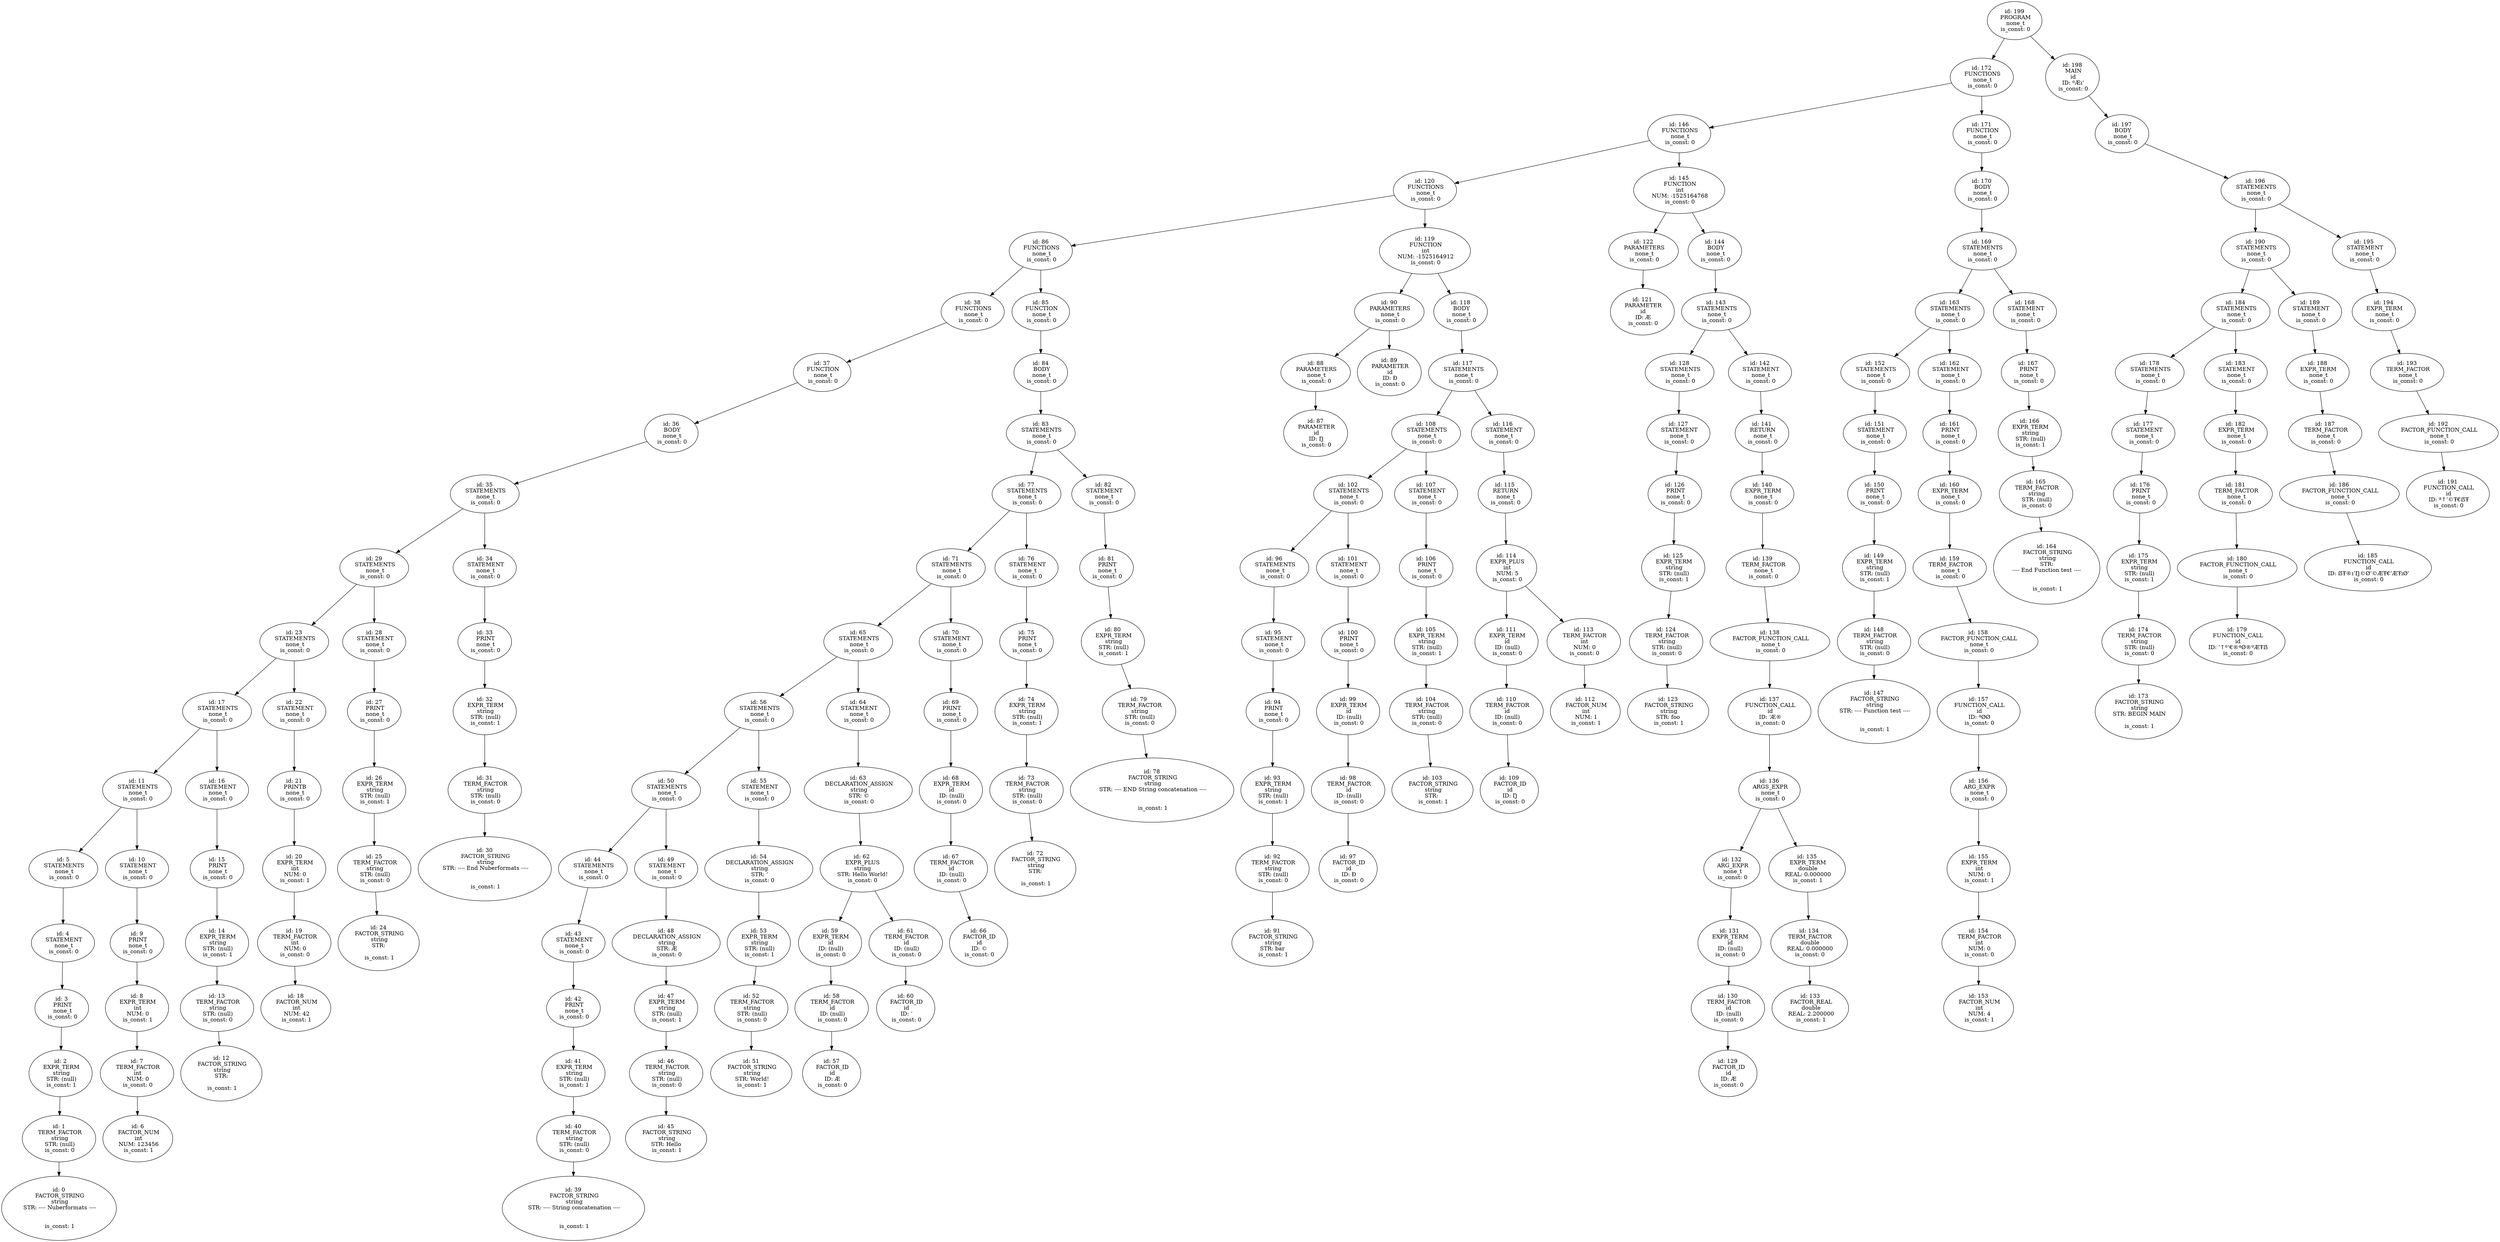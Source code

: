 digraph ast {
n199 [label="id: 199
 PROGRAM
 none_t
 is_const: 0"];
n199 -> n172;
n172 [label="id: 172
 FUNCTIONS
 none_t
 is_const: 0"];
n172 -> n146;
n146 [label="id: 146
 FUNCTIONS
 none_t
 is_const: 0"];
n146 -> n120;
n120 [label="id: 120
 FUNCTIONS
 none_t
 is_const: 0"];
n120 -> n86;
n86 [label="id: 86
 FUNCTIONS
 none_t
 is_const: 0"];
n86 -> n38;
n38 [label="id: 38
 FUNCTIONS
 none_t
 is_const: 0"];
n38 -> n37;
n37 [label="id: 37
 FUNCTION
 none_t
 is_const: 0"];
n37 -> n36;
n36 [label="id: 36
 BODY
 none_t
 is_const: 0"];
n36 -> n35;
n35 [label="id: 35
 STATEMENTS
 none_t
 is_const: 0"];
n35 -> n29;
n29 [label="id: 29
 STATEMENTS
 none_t
 is_const: 0"];
n29 -> n23;
n23 [label="id: 23
 STATEMENTS
 none_t
 is_const: 0"];
n23 -> n17;
n17 [label="id: 17
 STATEMENTS
 none_t
 is_const: 0"];
n17 -> n11;
n11 [label="id: 11
 STATEMENTS
 none_t
 is_const: 0"];
n11 -> n5;
n5 [label="id: 5
 STATEMENTS
 none_t
 is_const: 0"];
n5 -> n4;
n4 [label="id: 4
 STATEMENT
 none_t
 is_const: 0"];
n4 -> n3;
n3 [label="id: 3
 PRINT
 none_t
 is_const: 0"];
n3 -> n2;
n2 [label="id: 2
 EXPR_TERM
 string
 STR: (null)
 is_const: 1"];
n2 -> n1;
n1 [label="id: 1
 TERM_FACTOR
 string
 STR: (null)
 is_const: 0"];
n1 -> n0;
n0 [label="id: 0
 FACTOR_STRING
 string
 STR: ---- Nuberformats ----


 is_const: 1"];
n11 -> n10;
n10 [label="id: 10
 STATEMENT
 none_t
 is_const: 0"];
n10 -> n9;
n9 [label="id: 9
 PRINT
 none_t
 is_const: 0"];
n9 -> n8;
n8 [label="id: 8
 EXPR_TERM
 int
 NUM: 0
 is_const: 1"];
n8 -> n7;
n7 [label="id: 7
 TERM_FACTOR
 int
 NUM: 0
 is_const: 0"];
n7 -> n6;
n6 [label="id: 6
 FACTOR_NUM
 int
 NUM: 123456
 is_const: 1"];
n17 -> n16;
n16 [label="id: 16
 STATEMENT
 none_t
 is_const: 0"];
n16 -> n15;
n15 [label="id: 15
 PRINT
 none_t
 is_const: 0"];
n15 -> n14;
n14 [label="id: 14
 EXPR_TERM
 string
 STR: (null)
 is_const: 1"];
n14 -> n13;
n13 [label="id: 13
 TERM_FACTOR
 string
 STR: (null)
 is_const: 0"];
n13 -> n12;
n12 [label="id: 12
 FACTOR_STRING
 string
 STR: 

 is_const: 1"];
n23 -> n22;
n22 [label="id: 22
 STATEMENT
 none_t
 is_const: 0"];
n22 -> n21;
n21 [label="id: 21
 PRINTB
 none_t
 is_const: 0"];
n21 -> n20;
n20 [label="id: 20
 EXPR_TERM
 int
 NUM: 0
 is_const: 1"];
n20 -> n19;
n19 [label="id: 19
 TERM_FACTOR
 int
 NUM: 0
 is_const: 0"];
n19 -> n18;
n18 [label="id: 18
 FACTOR_NUM
 int
 NUM: 42
 is_const: 1"];
n29 -> n28;
n28 [label="id: 28
 STATEMENT
 none_t
 is_const: 0"];
n28 -> n27;
n27 [label="id: 27
 PRINT
 none_t
 is_const: 0"];
n27 -> n26;
n26 [label="id: 26
 EXPR_TERM
 string
 STR: (null)
 is_const: 1"];
n26 -> n25;
n25 [label="id: 25
 TERM_FACTOR
 string
 STR: (null)
 is_const: 0"];
n25 -> n24;
n24 [label="id: 24
 FACTOR_STRING
 string
 STR: 

 is_const: 1"];
n35 -> n34;
n34 [label="id: 34
 STATEMENT
 none_t
 is_const: 0"];
n34 -> n33;
n33 [label="id: 33
 PRINT
 none_t
 is_const: 0"];
n33 -> n32;
n32 [label="id: 32
 EXPR_TERM
 string
 STR: (null)
 is_const: 1"];
n32 -> n31;
n31 [label="id: 31
 TERM_FACTOR
 string
 STR: (null)
 is_const: 0"];
n31 -> n30;
n30 [label="id: 30
 FACTOR_STRING
 string
 STR: ---- End Nuberformats ----


 is_const: 1"];
n86 -> n85;
n85 [label="id: 85
 FUNCTION
 none_t
 is_const: 0"];
n85 -> n84;
n84 [label="id: 84
 BODY
 none_t
 is_const: 0"];
n84 -> n83;
n83 [label="id: 83
 STATEMENTS
 none_t
 is_const: 0"];
n83 -> n77;
n77 [label="id: 77
 STATEMENTS
 none_t
 is_const: 0"];
n77 -> n71;
n71 [label="id: 71
 STATEMENTS
 none_t
 is_const: 0"];
n71 -> n65;
n65 [label="id: 65
 STATEMENTS
 none_t
 is_const: 0"];
n65 -> n56;
n56 [label="id: 56
 STATEMENTS
 none_t
 is_const: 0"];
n56 -> n50;
n50 [label="id: 50
 STATEMENTS
 none_t
 is_const: 0"];
n50 -> n44;
n44 [label="id: 44
 STATEMENTS
 none_t
 is_const: 0"];
n44 -> n43;
n43 [label="id: 43
 STATEMENT
 none_t
 is_const: 0"];
n43 -> n42;
n42 [label="id: 42
 PRINT
 none_t
 is_const: 0"];
n42 -> n41;
n41 [label="id: 41
 EXPR_TERM
 string
 STR: (null)
 is_const: 1"];
n41 -> n40;
n40 [label="id: 40
 TERM_FACTOR
 string
 STR: (null)
 is_const: 0"];
n40 -> n39;
n39 [label="id: 39
 FACTOR_STRING
 string
 STR: ---- String concatenation ----


 is_const: 1"];
n50 -> n49;
n49 [label="id: 49
 STATEMENT
 none_t
 is_const: 0"];
n49 -> n48;
n48 [label="id: 48
 DECLARATION_ASSIGN
 string
 STR: Æ
 is_const: 0"];
n48 -> n47;
n47 [label="id: 47
 EXPR_TERM
 string
 STR: (null)
 is_const: 1"];
n47 -> n46;
n46 [label="id: 46
 TERM_FACTOR
 string
 STR: (null)
 is_const: 0"];
n46 -> n45;
n45 [label="id: 45
 FACTOR_STRING
 string
 STR: Hello 
 is_const: 1"];
n56 -> n55;
n55 [label="id: 55
 STATEMENT
 none_t
 is_const: 0"];
n55 -> n54;
n54 [label="id: 54
 DECLARATION_ASSIGN
 string
 STR: ‘
 is_const: 0"];
n54 -> n53;
n53 [label="id: 53
 EXPR_TERM
 string
 STR: (null)
 is_const: 1"];
n53 -> n52;
n52 [label="id: 52
 TERM_FACTOR
 string
 STR: (null)
 is_const: 0"];
n52 -> n51;
n51 [label="id: 51
 FACTOR_STRING
 string
 STR: World!
 is_const: 1"];
n65 -> n64;
n64 [label="id: 64
 STATEMENT
 none_t
 is_const: 0"];
n64 -> n63;
n63 [label="id: 63
 DECLARATION_ASSIGN
 string
 STR: ©
 is_const: 0"];
n63 -> n62;
n62 [label="id: 62
 EXPR_PLUS
 string
 STR: Hello World!
 is_const: 0"];
n62 -> n59;
n59 [label="id: 59
 EXPR_TERM
 id
 ID: (null)
 is_const: 0"];
n59 -> n58;
n58 [label="id: 58
 TERM_FACTOR
 id
 ID: (null)
 is_const: 0"];
n58 -> n57;
n57 [label="id: 57
 FACTOR_ID
 id
 ID: Æ
 is_const: 0"];
n62 -> n61;
n61 [label="id: 61
 TERM_FACTOR
 id
 ID: (null)
 is_const: 0"];
n61 -> n60;
n60 [label="id: 60
 FACTOR_ID
 id
 ID: ‘
 is_const: 0"];
n71 -> n70;
n70 [label="id: 70
 STATEMENT
 none_t
 is_const: 0"];
n70 -> n69;
n69 [label="id: 69
 PRINT
 none_t
 is_const: 0"];
n69 -> n68;
n68 [label="id: 68
 EXPR_TERM
 id
 ID: (null)
 is_const: 0"];
n68 -> n67;
n67 [label="id: 67
 TERM_FACTOR
 id
 ID: (null)
 is_const: 0"];
n67 -> n66;
n66 [label="id: 66
 FACTOR_ID
 id
 ID: ©
 is_const: 0"];
n77 -> n76;
n76 [label="id: 76
 STATEMENT
 none_t
 is_const: 0"];
n76 -> n75;
n75 [label="id: 75
 PRINT
 none_t
 is_const: 0"];
n75 -> n74;
n74 [label="id: 74
 EXPR_TERM
 string
 STR: (null)
 is_const: 1"];
n74 -> n73;
n73 [label="id: 73
 TERM_FACTOR
 string
 STR: (null)
 is_const: 0"];
n73 -> n72;
n72 [label="id: 72
 FACTOR_STRING
 string
 STR: 

 is_const: 1"];
n83 -> n82;
n82 [label="id: 82
 STATEMENT
 none_t
 is_const: 0"];
n82 -> n81;
n81 [label="id: 81
 PRINT
 none_t
 is_const: 0"];
n81 -> n80;
n80 [label="id: 80
 EXPR_TERM
 string
 STR: (null)
 is_const: 1"];
n80 -> n79;
n79 [label="id: 79
 TERM_FACTOR
 string
 STR: (null)
 is_const: 0"];
n79 -> n78;
n78 [label="id: 78
 FACTOR_STRING
 string
 STR: ---- END String concatenation ----


 is_const: 1"];
n120 -> n119;
n119 [label="id: 119
 FUNCTION
 int
 NUM: -1525164912
 is_const: 0"];
n119 -> n90;
n90 [label="id: 90
 PARAMETERS
 none_t
 is_const: 0"];
n90 -> n88;
n88 [label="id: 88
 PARAMETERS
 none_t
 is_const: 0"];
n88 -> n87;
n87 [label="id: 87
 PARAMETER
 id
 ID: Ŋ
 is_const: 0"];
n90 -> n89;
n89 [label="id: 89
 PARAMETER
 id
 ID: Ð
 is_const: 0"];
n119 -> n118;
n118 [label="id: 118
 BODY
 none_t
 is_const: 0"];
n118 -> n117;
n117 [label="id: 117
 STATEMENTS
 none_t
 is_const: 0"];
n117 -> n108;
n108 [label="id: 108
 STATEMENTS
 none_t
 is_const: 0"];
n108 -> n102;
n102 [label="id: 102
 STATEMENTS
 none_t
 is_const: 0"];
n102 -> n96;
n96 [label="id: 96
 STATEMENTS
 none_t
 is_const: 0"];
n96 -> n95;
n95 [label="id: 95
 STATEMENT
 none_t
 is_const: 0"];
n95 -> n94;
n94 [label="id: 94
 PRINT
 none_t
 is_const: 0"];
n94 -> n93;
n93 [label="id: 93
 EXPR_TERM
 string
 STR: (null)
 is_const: 1"];
n93 -> n92;
n92 [label="id: 92
 TERM_FACTOR
 string
 STR: (null)
 is_const: 0"];
n92 -> n91;
n91 [label="id: 91
 FACTOR_STRING
 string
 STR: bar 
 is_const: 1"];
n102 -> n101;
n101 [label="id: 101
 STATEMENT
 none_t
 is_const: 0"];
n101 -> n100;
n100 [label="id: 100
 PRINT
 none_t
 is_const: 0"];
n100 -> n99;
n99 [label="id: 99
 EXPR_TERM
 id
 ID: (null)
 is_const: 0"];
n99 -> n98;
n98 [label="id: 98
 TERM_FACTOR
 id
 ID: (null)
 is_const: 0"];
n98 -> n97;
n97 [label="id: 97
 FACTOR_ID
 id
 ID: Ð
 is_const: 0"];
n108 -> n107;
n107 [label="id: 107
 STATEMENT
 none_t
 is_const: 0"];
n107 -> n106;
n106 [label="id: 106
 PRINT
 none_t
 is_const: 0"];
n106 -> n105;
n105 [label="id: 105
 EXPR_TERM
 string
 STR: (null)
 is_const: 1"];
n105 -> n104;
n104 [label="id: 104
 TERM_FACTOR
 string
 STR: (null)
 is_const: 0"];
n104 -> n103;
n103 [label="id: 103
 FACTOR_STRING
 string
 STR:  
 is_const: 1"];
n117 -> n116;
n116 [label="id: 116
 STATEMENT
 none_t
 is_const: 0"];
n116 -> n115;
n115 [label="id: 115
 RETURN
 none_t
 is_const: 0"];
n115 -> n114;
n114 [label="id: 114
 EXPR_PLUS
 int
 NUM: 5
 is_const: 0"];
n114 -> n111;
n111 [label="id: 111
 EXPR_TERM
 id
 ID: (null)
 is_const: 0"];
n111 -> n110;
n110 [label="id: 110
 TERM_FACTOR
 id
 ID: (null)
 is_const: 0"];
n110 -> n109;
n109 [label="id: 109
 FACTOR_ID
 id
 ID: Ŋ
 is_const: 0"];
n114 -> n113;
n113 [label="id: 113
 TERM_FACTOR
 int
 NUM: 0
 is_const: 0"];
n113 -> n112;
n112 [label="id: 112
 FACTOR_NUM
 int
 NUM: 1
 is_const: 1"];
n146 -> n145;
n145 [label="id: 145
 FUNCTION
 int
 NUM: -1525164768
 is_const: 0"];
n145 -> n122;
n122 [label="id: 122
 PARAMETERS
 none_t
 is_const: 0"];
n122 -> n121;
n121 [label="id: 121
 PARAMETER
 id
 ID: Æ
 is_const: 0"];
n145 -> n144;
n144 [label="id: 144
 BODY
 none_t
 is_const: 0"];
n144 -> n143;
n143 [label="id: 143
 STATEMENTS
 none_t
 is_const: 0"];
n143 -> n128;
n128 [label="id: 128
 STATEMENTS
 none_t
 is_const: 0"];
n128 -> n127;
n127 [label="id: 127
 STATEMENT
 none_t
 is_const: 0"];
n127 -> n126;
n126 [label="id: 126
 PRINT
 none_t
 is_const: 0"];
n126 -> n125;
n125 [label="id: 125
 EXPR_TERM
 string
 STR: (null)
 is_const: 1"];
n125 -> n124;
n124 [label="id: 124
 TERM_FACTOR
 string
 STR: (null)
 is_const: 0"];
n124 -> n123;
n123 [label="id: 123
 FACTOR_STRING
 string
 STR: foo 
 is_const: 1"];
n143 -> n142;
n142 [label="id: 142
 STATEMENT
 none_t
 is_const: 0"];
n142 -> n141;
n141 [label="id: 141
 RETURN
 none_t
 is_const: 0"];
n141 -> n140;
n140 [label="id: 140
 EXPR_TERM
 none_t
 is_const: 0"];
n140 -> n139;
n139 [label="id: 139
 TERM_FACTOR
 none_t
 is_const: 0"];
n139 -> n138;
n138 [label="id: 138
 FACTOR_FUNCTION_CALL
 none_t
 is_const: 0"];
n138 -> n137;
n137 [label="id: 137
 FUNCTION_CALL
 id
 ID: ‘Æ®
 is_const: 0"];
n137 -> n136;
n136 [label="id: 136
 ARGS_EXPR
 none_t
 is_const: 0"];
n136 -> n132;
n132 [label="id: 132
 ARG_EXPR
 none_t
 is_const: 0"];
n132 -> n131;
n131 [label="id: 131
 EXPR_TERM
 id
 ID: (null)
 is_const: 0"];
n131 -> n130;
n130 [label="id: 130
 TERM_FACTOR
 id
 ID: (null)
 is_const: 0"];
n130 -> n129;
n129 [label="id: 129
 FACTOR_ID
 id
 ID: Æ
 is_const: 0"];
n136 -> n135;
n135 [label="id: 135
 EXPR_TERM
 double
 REAL: 0.000000
 is_const: 1"];
n135 -> n134;
n134 [label="id: 134
 TERM_FACTOR
 double
 REAL: 0.000000
 is_const: 0"];
n134 -> n133;
n133 [label="id: 133
 FACTOR_REAL
 double
 REAL: 2.200000
 is_const: 1"];
n172 -> n171;
n171 [label="id: 171
 FUNCTION
 none_t
 is_const: 0"];
n171 -> n170;
n170 [label="id: 170
 BODY
 none_t
 is_const: 0"];
n170 -> n169;
n169 [label="id: 169
 STATEMENTS
 none_t
 is_const: 0"];
n169 -> n163;
n163 [label="id: 163
 STATEMENTS
 none_t
 is_const: 0"];
n163 -> n152;
n152 [label="id: 152
 STATEMENTS
 none_t
 is_const: 0"];
n152 -> n151;
n151 [label="id: 151
 STATEMENT
 none_t
 is_const: 0"];
n151 -> n150;
n150 [label="id: 150
 PRINT
 none_t
 is_const: 0"];
n150 -> n149;
n149 [label="id: 149
 EXPR_TERM
 string
 STR: (null)
 is_const: 1"];
n149 -> n148;
n148 [label="id: 148
 TERM_FACTOR
 string
 STR: (null)
 is_const: 0"];
n148 -> n147;
n147 [label="id: 147
 FACTOR_STRING
 string
 STR: ---- Function test ----


 is_const: 1"];
n163 -> n162;
n162 [label="id: 162
 STATEMENT
 none_t
 is_const: 0"];
n162 -> n161;
n161 [label="id: 161
 PRINT
 none_t
 is_const: 0"];
n161 -> n160;
n160 [label="id: 160
 EXPR_TERM
 none_t
 is_const: 0"];
n160 -> n159;
n159 [label="id: 159
 TERM_FACTOR
 none_t
 is_const: 0"];
n159 -> n158;
n158 [label="id: 158
 FACTOR_FUNCTION_CALL
 none_t
 is_const: 0"];
n158 -> n157;
n157 [label="id: 157
 FUNCTION_CALL
 id
 ID: ªØØ
 is_const: 0"];
n157 -> n156;
n156 [label="id: 156
 ARG_EXPR
 none_t
 is_const: 0"];
n156 -> n155;
n155 [label="id: 155
 EXPR_TERM
 int
 NUM: 0
 is_const: 1"];
n155 -> n154;
n154 [label="id: 154
 TERM_FACTOR
 int
 NUM: 0
 is_const: 0"];
n154 -> n153;
n153 [label="id: 153
 FACTOR_NUM
 int
 NUM: 4
 is_const: 1"];
n169 -> n168;
n168 [label="id: 168
 STATEMENT
 none_t
 is_const: 0"];
n168 -> n167;
n167 [label="id: 167
 PRINT
 none_t
 is_const: 0"];
n167 -> n166;
n166 [label="id: 166
 EXPR_TERM
 string
 STR: (null)
 is_const: 1"];
n166 -> n165;
n165 [label="id: 165
 TERM_FACTOR
 string
 STR: (null)
 is_const: 0"];
n165 -> n164;
n164 [label="id: 164
 FACTOR_STRING
 string
 STR: 
---- End Function test ----


 is_const: 1"];
n199 -> n198;
n198 [label="id: 198
 MAIN
 id
 ID: ºÆı’
 is_const: 0"];
n198 -> n197;
n197 [label="id: 197
 BODY
 none_t
 is_const: 0"];
n197 -> n196;
n196 [label="id: 196
 STATEMENTS
 none_t
 is_const: 0"];
n196 -> n190;
n190 [label="id: 190
 STATEMENTS
 none_t
 is_const: 0"];
n190 -> n184;
n184 [label="id: 184
 STATEMENTS
 none_t
 is_const: 0"];
n184 -> n178;
n178 [label="id: 178
 STATEMENTS
 none_t
 is_const: 0"];
n178 -> n177;
n177 [label="id: 177
 STATEMENT
 none_t
 is_const: 0"];
n177 -> n176;
n176 [label="id: 176
 PRINT
 none_t
 is_const: 0"];
n176 -> n175;
n175 [label="id: 175
 EXPR_TERM
 string
 STR: (null)
 is_const: 1"];
n175 -> n174;
n174 [label="id: 174
 TERM_FACTOR
 string
 STR: (null)
 is_const: 0"];
n174 -> n173;
n173 [label="id: 173
 FACTOR_STRING
 string
 STR: BEGIN MAIN

 is_const: 1"];
n184 -> n183;
n183 [label="id: 183
 STATEMENT
 none_t
 is_const: 0"];
n183 -> n182;
n182 [label="id: 182
 EXPR_TERM
 none_t
 is_const: 0"];
n182 -> n181;
n181 [label="id: 181
 TERM_FACTOR
 none_t
 is_const: 0"];
n181 -> n180;
n180 [label="id: 180
 FACTOR_FUNCTION_CALL
 none_t
 is_const: 0"];
n180 -> n179;
n179 [label="id: 179
 FUNCTION_CALL
 id
 ID: ’↑º‘€®ªØ®ºÆŦẞ
 is_const: 0"];
n190 -> n189;
n189 [label="id: 189
 STATEMENT
 none_t
 is_const: 0"];
n189 -> n188;
n188 [label="id: 188
 EXPR_TERM
 none_t
 is_const: 0"];
n188 -> n187;
n187 [label="id: 187
 TERM_FACTOR
 none_t
 is_const: 0"];
n187 -> n186;
n186 [label="id: 186
 FACTOR_FUNCTION_CALL
 none_t
 is_const: 0"];
n186 -> n185;
n185 [label="id: 185
 FUNCTION_CALL
 id
 ID: ẞŦ®ı’Ŋ©Ø’©ÆŦ€’ÆŦıØ’
 is_const: 0"];
n196 -> n195;
n195 [label="id: 195
 STATEMENT
 none_t
 is_const: 0"];
n195 -> n194;
n194 [label="id: 194
 EXPR_TERM
 none_t
 is_const: 0"];
n194 -> n193;
n193 [label="id: 193
 TERM_FACTOR
 none_t
 is_const: 0"];
n193 -> n192;
n192 [label="id: 192
 FACTOR_FUNCTION_CALL
 none_t
 is_const: 0"];
n192 -> n191;
n191 [label="id: 191
 FUNCTION_CALL
 id
 ID: ª↑’©Ŧ€ẞŦ
 is_const: 0"];
}
